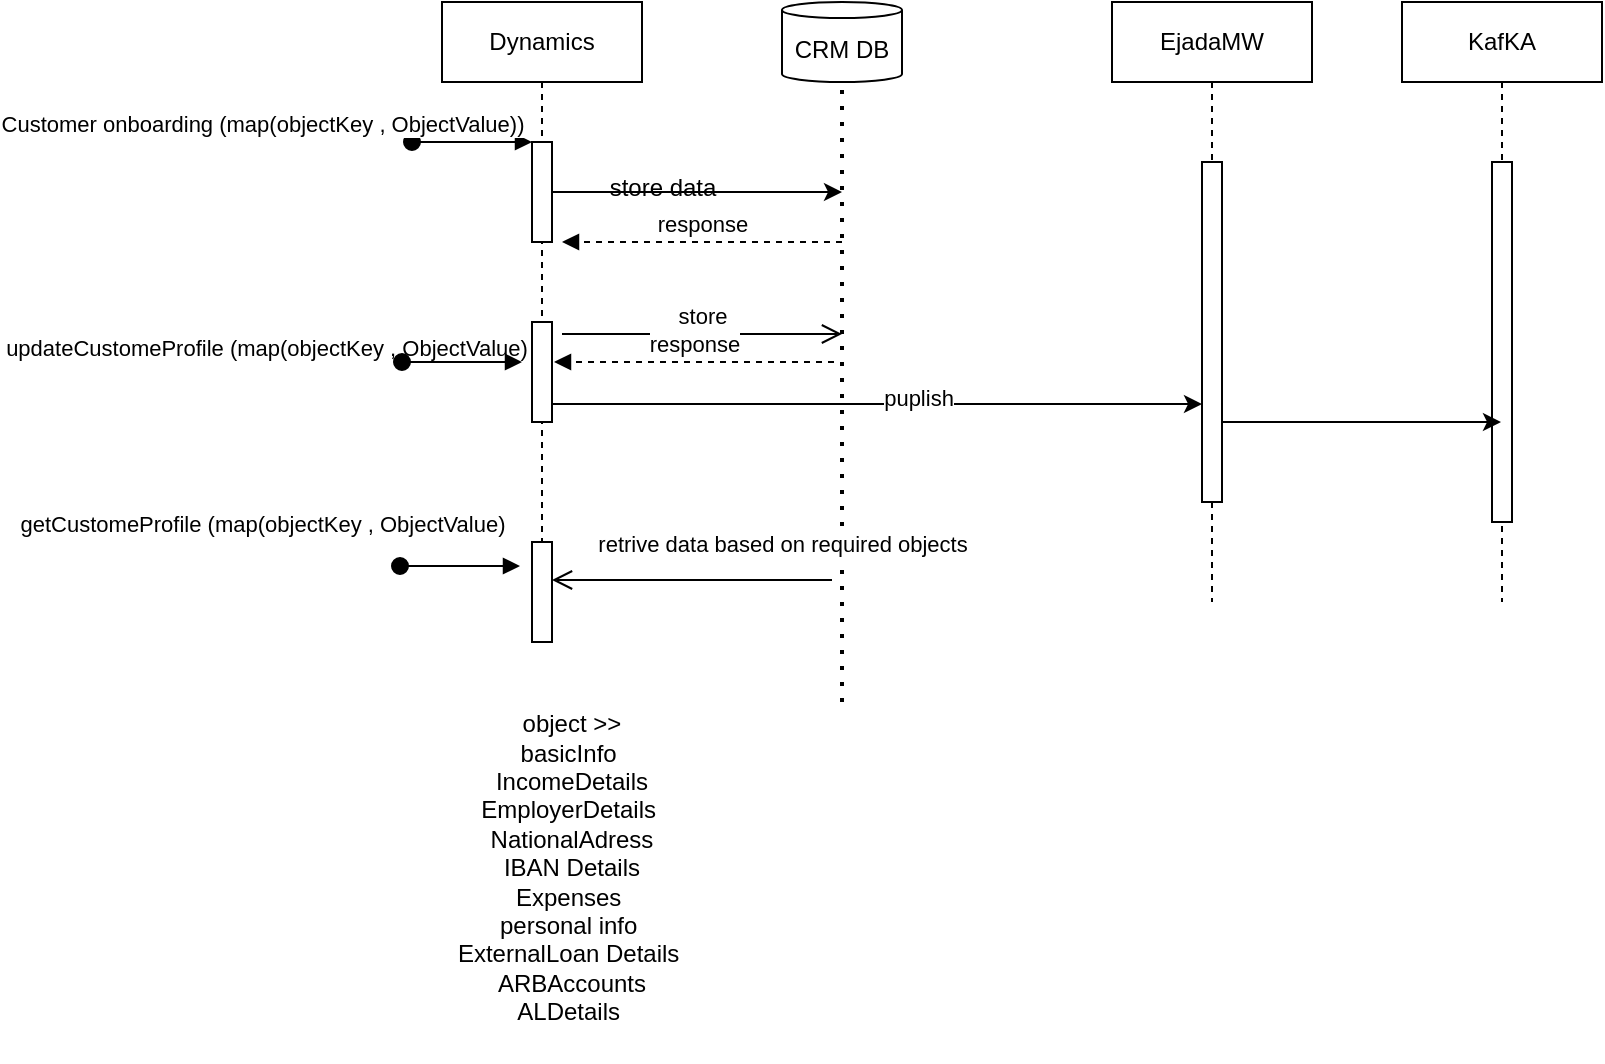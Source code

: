 <mxfile version="24.7.5">
  <diagram name="Page-1" id="2YBvvXClWsGukQMizWep">
    <mxGraphModel dx="1804" dy="525" grid="1" gridSize="10" guides="1" tooltips="1" connect="1" arrows="1" fold="1" page="1" pageScale="1" pageWidth="850" pageHeight="1100" math="0" shadow="0">
      <root>
        <mxCell id="0" />
        <mxCell id="1" parent="0" />
        <mxCell id="aM9ryv3xv72pqoxQDRHE-1" value="Dynamics" style="shape=umlLifeline;perimeter=lifelinePerimeter;whiteSpace=wrap;html=1;container=0;dropTarget=0;collapsible=0;recursiveResize=0;outlineConnect=0;portConstraint=eastwest;newEdgeStyle={&quot;edgeStyle&quot;:&quot;elbowEdgeStyle&quot;,&quot;elbow&quot;:&quot;vertical&quot;,&quot;curved&quot;:0,&quot;rounded&quot;:0};" parent="1" vertex="1">
          <mxGeometry x="40" y="40" width="100" height="320" as="geometry" />
        </mxCell>
        <mxCell id="RGJ-yCgJuge_6X9lLL64-5" style="edgeStyle=elbowEdgeStyle;rounded=0;orthogonalLoop=1;jettySize=auto;html=1;elbow=vertical;curved=0;" edge="1" parent="aM9ryv3xv72pqoxQDRHE-1" source="aM9ryv3xv72pqoxQDRHE-2">
          <mxGeometry relative="1" as="geometry">
            <mxPoint x="200" y="95" as="targetPoint" />
          </mxGeometry>
        </mxCell>
        <mxCell id="aM9ryv3xv72pqoxQDRHE-2" value="" style="html=1;points=[];perimeter=orthogonalPerimeter;outlineConnect=0;targetShapes=umlLifeline;portConstraint=eastwest;newEdgeStyle={&quot;edgeStyle&quot;:&quot;elbowEdgeStyle&quot;,&quot;elbow&quot;:&quot;vertical&quot;,&quot;curved&quot;:0,&quot;rounded&quot;:0};" parent="aM9ryv3xv72pqoxQDRHE-1" vertex="1">
          <mxGeometry x="45" y="70" width="10" height="50" as="geometry" />
        </mxCell>
        <mxCell id="aM9ryv3xv72pqoxQDRHE-3" value="Customer onboarding (map(objectKey , ObjectValue))" style="html=1;verticalAlign=bottom;startArrow=oval;endArrow=block;startSize=8;edgeStyle=elbowEdgeStyle;elbow=vertical;curved=0;rounded=0;" parent="aM9ryv3xv72pqoxQDRHE-1" target="aM9ryv3xv72pqoxQDRHE-2" edge="1">
          <mxGeometry x="-1" y="-75" relative="1" as="geometry">
            <mxPoint x="-15" y="70" as="sourcePoint" />
            <mxPoint x="-75" y="-75" as="offset" />
          </mxGeometry>
        </mxCell>
        <mxCell id="RGJ-yCgJuge_6X9lLL64-7" value="" style="html=1;points=[];perimeter=orthogonalPerimeter;outlineConnect=0;targetShapes=umlLifeline;portConstraint=eastwest;newEdgeStyle={&quot;edgeStyle&quot;:&quot;elbowEdgeStyle&quot;,&quot;elbow&quot;:&quot;vertical&quot;,&quot;curved&quot;:0,&quot;rounded&quot;:0};" vertex="1" parent="aM9ryv3xv72pqoxQDRHE-1">
          <mxGeometry x="45" y="270" width="10" height="50" as="geometry" />
        </mxCell>
        <mxCell id="RGJ-yCgJuge_6X9lLL64-8" value="" style="html=1;points=[];perimeter=orthogonalPerimeter;outlineConnect=0;targetShapes=umlLifeline;portConstraint=eastwest;newEdgeStyle={&quot;edgeStyle&quot;:&quot;elbowEdgeStyle&quot;,&quot;elbow&quot;:&quot;vertical&quot;,&quot;curved&quot;:0,&quot;rounded&quot;:0};" vertex="1" parent="aM9ryv3xv72pqoxQDRHE-1">
          <mxGeometry x="45" y="160" width="10" height="50" as="geometry" />
        </mxCell>
        <mxCell id="aM9ryv3xv72pqoxQDRHE-5" value="EjadaMW" style="shape=umlLifeline;perimeter=lifelinePerimeter;whiteSpace=wrap;html=1;container=0;dropTarget=0;collapsible=0;recursiveResize=0;outlineConnect=0;portConstraint=eastwest;newEdgeStyle={&quot;edgeStyle&quot;:&quot;elbowEdgeStyle&quot;,&quot;elbow&quot;:&quot;vertical&quot;,&quot;curved&quot;:0,&quot;rounded&quot;:0};" parent="1" vertex="1">
          <mxGeometry x="375" y="40" width="100" height="300" as="geometry" />
        </mxCell>
        <mxCell id="aM9ryv3xv72pqoxQDRHE-6" value="" style="html=1;points=[];perimeter=orthogonalPerimeter;outlineConnect=0;targetShapes=umlLifeline;portConstraint=eastwest;newEdgeStyle={&quot;edgeStyle&quot;:&quot;elbowEdgeStyle&quot;,&quot;elbow&quot;:&quot;vertical&quot;,&quot;curved&quot;:0,&quot;rounded&quot;:0};" parent="aM9ryv3xv72pqoxQDRHE-5" vertex="1">
          <mxGeometry x="45" y="80" width="10" height="170" as="geometry" />
        </mxCell>
        <mxCell id="aM9ryv3xv72pqoxQDRHE-9" value="response" style="html=1;verticalAlign=bottom;endArrow=block;edgeStyle=elbowEdgeStyle;elbow=vertical;curved=0;rounded=0;dashed=1;" parent="1" edge="1">
          <mxGeometry relative="1" as="geometry">
            <mxPoint x="240" y="160" as="sourcePoint" />
            <Array as="points">
              <mxPoint x="190" y="160" />
            </Array>
            <mxPoint x="100" y="160" as="targetPoint" />
          </mxGeometry>
        </mxCell>
        <mxCell id="aM9ryv3xv72pqoxQDRHE-10" value="store" style="html=1;verticalAlign=bottom;endArrow=open;endSize=8;edgeStyle=elbowEdgeStyle;elbow=vertical;curved=0;rounded=0;" parent="1" edge="1">
          <mxGeometry relative="1" as="geometry">
            <mxPoint x="240" y="206" as="targetPoint" />
            <Array as="points">
              <mxPoint x="180" y="206" />
            </Array>
            <mxPoint x="100" y="206" as="sourcePoint" />
          </mxGeometry>
        </mxCell>
        <mxCell id="RGJ-yCgJuge_6X9lLL64-1" value="KafKA" style="shape=umlLifeline;perimeter=lifelinePerimeter;whiteSpace=wrap;html=1;container=0;dropTarget=0;collapsible=0;recursiveResize=0;outlineConnect=0;portConstraint=eastwest;newEdgeStyle={&quot;edgeStyle&quot;:&quot;elbowEdgeStyle&quot;,&quot;elbow&quot;:&quot;vertical&quot;,&quot;curved&quot;:0,&quot;rounded&quot;:0};" vertex="1" parent="1">
          <mxGeometry x="520" y="40" width="100" height="300" as="geometry" />
        </mxCell>
        <mxCell id="RGJ-yCgJuge_6X9lLL64-2" value="" style="html=1;points=[];perimeter=orthogonalPerimeter;outlineConnect=0;targetShapes=umlLifeline;portConstraint=eastwest;newEdgeStyle={&quot;edgeStyle&quot;:&quot;elbowEdgeStyle&quot;,&quot;elbow&quot;:&quot;vertical&quot;,&quot;curved&quot;:0,&quot;rounded&quot;:0};" vertex="1" parent="RGJ-yCgJuge_6X9lLL64-1">
          <mxGeometry x="45" y="80" width="10" height="180" as="geometry" />
        </mxCell>
        <mxCell id="RGJ-yCgJuge_6X9lLL64-3" value="CRM DB" style="shape=cylinder3;whiteSpace=wrap;html=1;boundedLbl=1;backgroundOutline=1;size=4;" vertex="1" parent="1">
          <mxGeometry x="210" y="40" width="60" height="40" as="geometry" />
        </mxCell>
        <mxCell id="RGJ-yCgJuge_6X9lLL64-4" value="" style="endArrow=none;dashed=1;html=1;dashPattern=1 3;strokeWidth=2;rounded=0;" edge="1" parent="1">
          <mxGeometry width="50" height="50" relative="1" as="geometry">
            <mxPoint x="240" y="390" as="sourcePoint" />
            <mxPoint x="240" y="80" as="targetPoint" />
          </mxGeometry>
        </mxCell>
        <mxCell id="RGJ-yCgJuge_6X9lLL64-6" value="store data" style="text;html=1;align=center;verticalAlign=middle;resizable=0;points=[];autosize=1;strokeColor=none;fillColor=none;" vertex="1" parent="1">
          <mxGeometry x="110" y="118" width="80" height="30" as="geometry" />
        </mxCell>
        <mxCell id="RGJ-yCgJuge_6X9lLL64-9" value="updateCustomeProfile (map(objectKey , ObjectValue)" style="html=1;verticalAlign=bottom;startArrow=oval;endArrow=block;startSize=8;edgeStyle=elbowEdgeStyle;elbow=vertical;curved=0;rounded=0;" edge="1" parent="1">
          <mxGeometry x="NaN" y="63" relative="1" as="geometry">
            <mxPoint x="12" y="242" as="sourcePoint" />
            <mxPoint x="12" y="242" as="targetPoint" />
            <mxPoint x="-60" y="-20" as="offset" />
          </mxGeometry>
        </mxCell>
        <mxCell id="RGJ-yCgJuge_6X9lLL64-10" value="response" style="html=1;verticalAlign=bottom;endArrow=block;edgeStyle=elbowEdgeStyle;elbow=vertical;curved=0;rounded=0;dashed=1;" edge="1" parent="1">
          <mxGeometry relative="1" as="geometry">
            <mxPoint x="236" y="220" as="sourcePoint" />
            <Array as="points">
              <mxPoint x="186" y="220" />
            </Array>
            <mxPoint x="96" y="220" as="targetPoint" />
          </mxGeometry>
        </mxCell>
        <mxCell id="RGJ-yCgJuge_6X9lLL64-11" style="edgeStyle=elbowEdgeStyle;rounded=0;orthogonalLoop=1;jettySize=auto;html=1;elbow=vertical;curved=0;" edge="1" parent="1">
          <mxGeometry relative="1" as="geometry">
            <mxPoint x="95" y="241" as="sourcePoint" />
            <mxPoint x="420" y="241" as="targetPoint" />
          </mxGeometry>
        </mxCell>
        <mxCell id="RGJ-yCgJuge_6X9lLL64-12" value="puplish" style="edgeLabel;html=1;align=center;verticalAlign=middle;resizable=0;points=[];" vertex="1" connectable="0" parent="RGJ-yCgJuge_6X9lLL64-11">
          <mxGeometry x="0.126" y="3" relative="1" as="geometry">
            <mxPoint as="offset" />
          </mxGeometry>
        </mxCell>
        <mxCell id="RGJ-yCgJuge_6X9lLL64-13" style="edgeStyle=elbowEdgeStyle;rounded=0;orthogonalLoop=1;jettySize=auto;html=1;elbow=vertical;curved=0;" edge="1" parent="1">
          <mxGeometry relative="1" as="geometry">
            <mxPoint x="430" y="250" as="sourcePoint" />
            <mxPoint x="569.5" y="250" as="targetPoint" />
          </mxGeometry>
        </mxCell>
        <mxCell id="RGJ-yCgJuge_6X9lLL64-16" value="getCustomeProfile (map(objectKey , ObjectValue)" style="html=1;verticalAlign=bottom;startArrow=oval;endArrow=block;startSize=8;edgeStyle=elbowEdgeStyle;elbow=vertical;curved=0;rounded=0;" edge="1" parent="1">
          <mxGeometry x="-1" y="70" relative="1" as="geometry">
            <mxPoint x="19" y="322" as="sourcePoint" />
            <mxPoint x="79" y="322" as="targetPoint" />
            <mxPoint x="-69" y="58" as="offset" />
          </mxGeometry>
        </mxCell>
        <mxCell id="RGJ-yCgJuge_6X9lLL64-17" value="retrive data based on required objects" style="html=1;verticalAlign=bottom;endArrow=open;endSize=8;edgeStyle=elbowEdgeStyle;elbow=vertical;curved=0;rounded=0;" edge="1" parent="1">
          <mxGeometry x="-0.643" y="-9" relative="1" as="geometry">
            <mxPoint x="95" y="329" as="targetPoint" />
            <Array as="points">
              <mxPoint x="175" y="329" />
            </Array>
            <mxPoint x="235" y="329" as="sourcePoint" />
            <mxPoint as="offset" />
          </mxGeometry>
        </mxCell>
        <mxCell id="RGJ-yCgJuge_6X9lLL64-19" value="object &amp;gt;&amp;gt;&lt;div&gt;basicInfo&amp;nbsp;&lt;/div&gt;&lt;div&gt;IncomeDetails&lt;/div&gt;&lt;div&gt;EmployerDetails&amp;nbsp;&lt;/div&gt;&lt;div&gt;NationalAdress&lt;/div&gt;&lt;div&gt;IBAN Details&lt;/div&gt;&lt;div&gt;Expenses&amp;nbsp;&lt;/div&gt;&lt;div&gt;personal info&amp;nbsp;&lt;/div&gt;&lt;div&gt;ExternalLoan Details&amp;nbsp;&lt;/div&gt;&lt;div&gt;ARBAccounts&lt;/div&gt;&lt;div&gt;ALDetails&amp;nbsp;&lt;/div&gt;&lt;div&gt;&lt;br&gt;&lt;/div&gt;" style="text;html=1;align=center;verticalAlign=middle;whiteSpace=wrap;rounded=0;" vertex="1" parent="1">
          <mxGeometry x="20" y="390" width="170" height="180" as="geometry" />
        </mxCell>
        <mxCell id="RGJ-yCgJuge_6X9lLL64-20" value="" style="html=1;verticalAlign=bottom;startArrow=oval;endArrow=block;startSize=8;edgeStyle=elbowEdgeStyle;elbow=vertical;curved=0;rounded=0;" edge="1" parent="1">
          <mxGeometry x="-1" y="36" relative="1" as="geometry">
            <mxPoint x="20" y="220" as="sourcePoint" />
            <mxPoint x="80" y="220" as="targetPoint" />
            <mxPoint x="-35" y="26" as="offset" />
          </mxGeometry>
        </mxCell>
      </root>
    </mxGraphModel>
  </diagram>
</mxfile>
